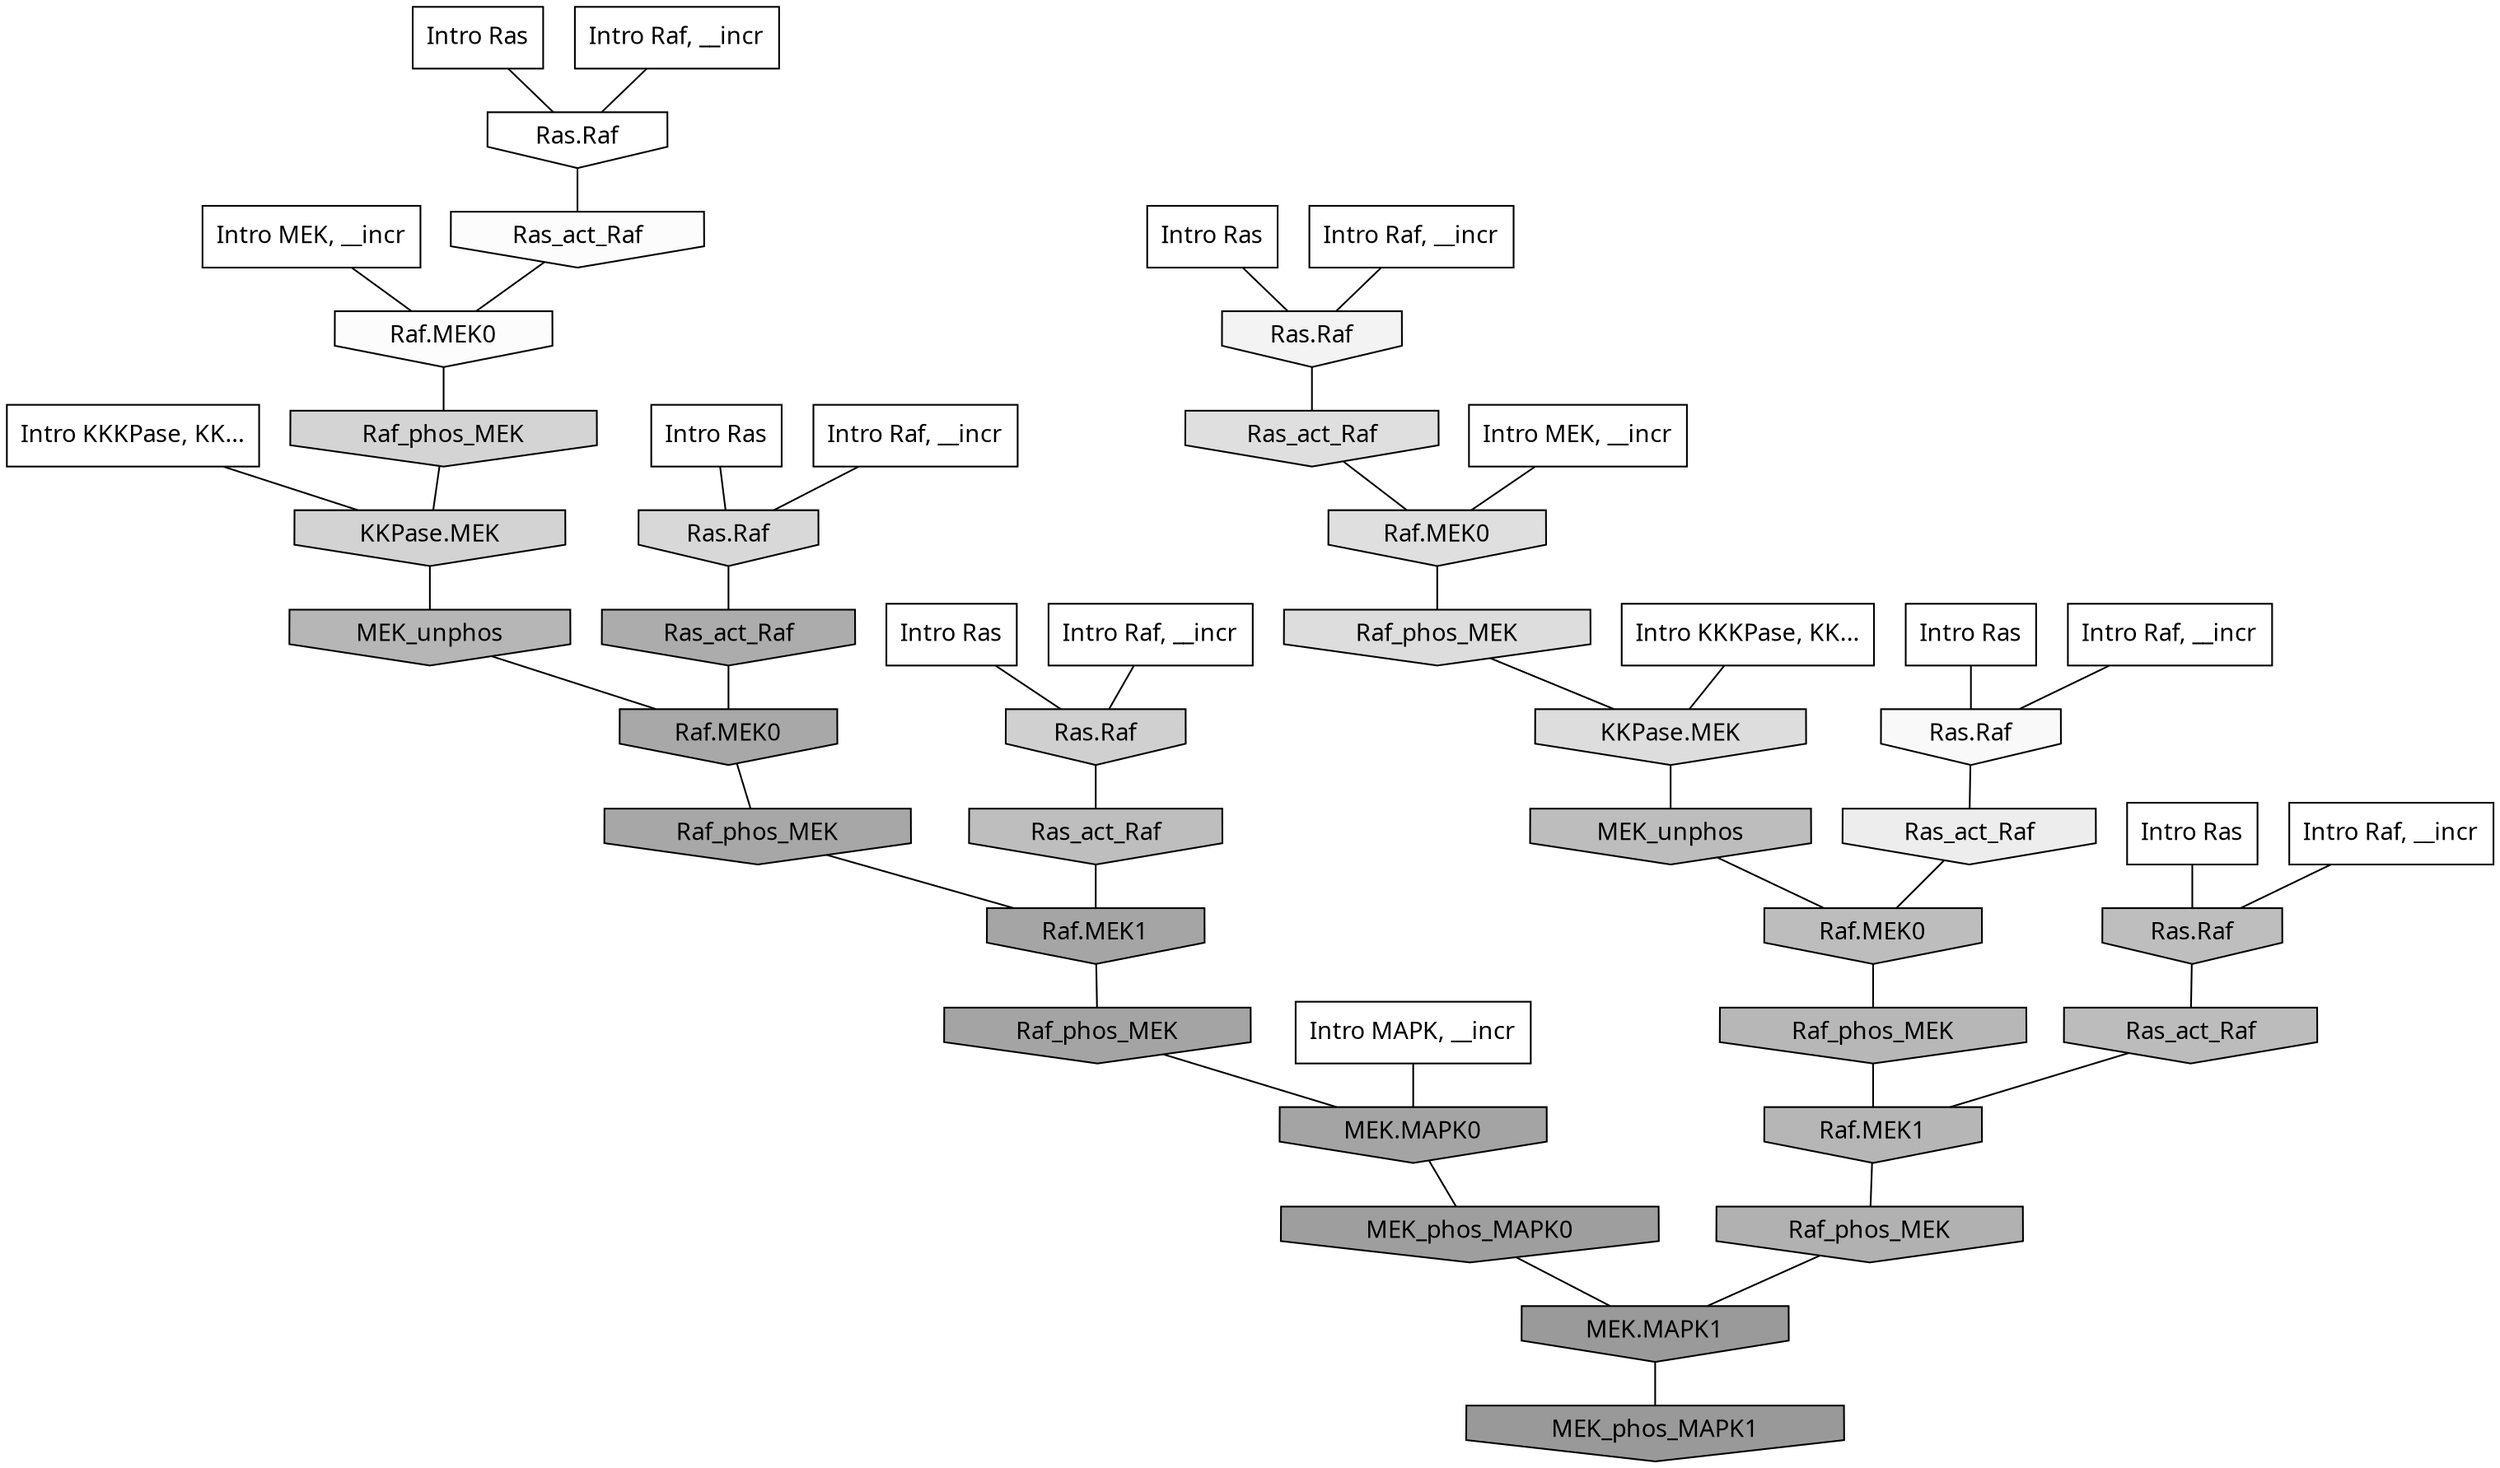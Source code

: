digraph G{
  rankdir="TB";
  ranksep=0.30;
  node [fontname="CMU Serif"];
  edge [fontname="CMU Serif"];
  
  7 [label="Intro Ras", shape=rectangle, style=filled, fillcolor="0.000 0.000 1.000"]
  
  26 [label="Intro Ras", shape=rectangle, style=filled, fillcolor="0.000 0.000 1.000"]
  
  31 [label="Intro Ras", shape=rectangle, style=filled, fillcolor="0.000 0.000 1.000"]
  
  44 [label="Intro Ras", shape=rectangle, style=filled, fillcolor="0.000 0.000 1.000"]
  
  45 [label="Intro Ras", shape=rectangle, style=filled, fillcolor="0.000 0.000 1.000"]
  
  48 [label="Intro Ras", shape=rectangle, style=filled, fillcolor="0.000 0.000 1.000"]
  
  128 [label="Intro Raf, __incr", shape=rectangle, style=filled, fillcolor="0.000 0.000 1.000"]
  
  140 [label="Intro Raf, __incr", shape=rectangle, style=filled, fillcolor="0.000 0.000 1.000"]
  
  206 [label="Intro Raf, __incr", shape=rectangle, style=filled, fillcolor="0.000 0.000 1.000"]
  
  943 [label="Intro Raf, __incr", shape=rectangle, style=filled, fillcolor="0.000 0.000 1.000"]
  
  994 [label="Intro Raf, __incr", shape=rectangle, style=filled, fillcolor="0.000 0.000 1.000"]
  
  1074 [label="Intro Raf, __incr", shape=rectangle, style=filled, fillcolor="0.000 0.000 1.000"]
  
  1753 [label="Intro MEK, __incr", shape=rectangle, style=filled, fillcolor="0.000 0.000 1.000"]
  
  2014 [label="Intro MEK, __incr", shape=rectangle, style=filled, fillcolor="0.000 0.000 1.000"]
  
  2640 [label="Intro MAPK, __incr", shape=rectangle, style=filled, fillcolor="0.000 0.000 1.000"]
  
  3143 [label="Intro KKKPase, KK...", shape=rectangle, style=filled, fillcolor="0.000 0.000 1.000"]
  
  3151 [label="Intro KKKPase, KK...", shape=rectangle, style=filled, fillcolor="0.000 0.000 1.000"]
  
  3268 [label="Ras.Raf", shape=invhouse, style=filled, fillcolor="0.000 0.000 1.000"]
  
  3400 [label="Ras_act_Raf", shape=invhouse, style=filled, fillcolor="0.000 0.000 0.985"]
  
  3403 [label="Raf.MEK0", shape=invhouse, style=filled, fillcolor="0.000 0.000 0.985"]
  
  3434 [label="Ras.Raf", shape=invhouse, style=filled, fillcolor="0.000 0.000 0.976"]
  
  3616 [label="Ras.Raf", shape=invhouse, style=filled, fillcolor="0.000 0.000 0.950"]
  
  3836 [label="Ras_act_Raf", shape=invhouse, style=filled, fillcolor="0.000 0.000 0.928"]
  
  4565 [label="Ras_act_Raf", shape=invhouse, style=filled, fillcolor="0.000 0.000 0.872"]
  
  4568 [label="Raf.MEK0", shape=invhouse, style=filled, fillcolor="0.000 0.000 0.872"]
  
  4641 [label="Raf_phos_MEK", shape=invhouse, style=filled, fillcolor="0.000 0.000 0.867"]
  
  4649 [label="KKPase.MEK", shape=invhouse, style=filled, fillcolor="0.000 0.000 0.867"]
  
  4995 [label="Ras.Raf", shape=invhouse, style=filled, fillcolor="0.000 0.000 0.844"]
  
  5177 [label="Raf_phos_MEK", shape=invhouse, style=filled, fillcolor="0.000 0.000 0.831"]
  
  5228 [label="KKPase.MEK", shape=invhouse, style=filled, fillcolor="0.000 0.000 0.828"]
  
  5458 [label="Ras.Raf", shape=invhouse, style=filled, fillcolor="0.000 0.000 0.815"]
  
  6691 [label="Ras_act_Raf", shape=invhouse, style=filled, fillcolor="0.000 0.000 0.746"]
  
  6755 [label="Ras.Raf", shape=invhouse, style=filled, fillcolor="0.000 0.000 0.744"]
  
  6846 [label="MEK_unphos", shape=invhouse, style=filled, fillcolor="0.000 0.000 0.740"]
  
  6853 [label="Raf.MEK0", shape=invhouse, style=filled, fillcolor="0.000 0.000 0.740"]
  
  6894 [label="Ras_act_Raf", shape=invhouse, style=filled, fillcolor="0.000 0.000 0.738"]
  
  7502 [label="Raf_phos_MEK", shape=invhouse, style=filled, fillcolor="0.000 0.000 0.716"]
  
  7589 [label="MEK_unphos", shape=invhouse, style=filled, fillcolor="0.000 0.000 0.713"]
  
  7606 [label="Raf.MEK1", shape=invhouse, style=filled, fillcolor="0.000 0.000 0.713"]
  
  8160 [label="Raf_phos_MEK", shape=invhouse, style=filled, fillcolor="0.000 0.000 0.694"]
  
  8792 [label="Ras_act_Raf", shape=invhouse, style=filled, fillcolor="0.000 0.000 0.672"]
  
  9275 [label="Raf.MEK0", shape=invhouse, style=filled, fillcolor="0.000 0.000 0.657"]
  
  9370 [label="Raf_phos_MEK", shape=invhouse, style=filled, fillcolor="0.000 0.000 0.655"]
  
  9680 [label="Raf.MEK1", shape=invhouse, style=filled, fillcolor="0.000 0.000 0.647"]
  
  9821 [label="Raf_phos_MEK", shape=invhouse, style=filled, fillcolor="0.000 0.000 0.644"]
  
  9823 [label="MEK.MAPK0", shape=invhouse, style=filled, fillcolor="0.000 0.000 0.644"]
  
  10896 [label="MEK_phos_MAPK0", shape=invhouse, style=filled, fillcolor="0.000 0.000 0.619"]
  
  11561 [label="MEK.MAPK1", shape=invhouse, style=filled, fillcolor="0.000 0.000 0.604"]
  
  11796 [label="MEK_phos_MAPK1", shape=invhouse, style=filled, fillcolor="0.000 0.000 0.600"]
  
  
  11561 -> 11796 [dir=none, color="0.000 0.000 0.000"] 
  10896 -> 11561 [dir=none, color="0.000 0.000 0.000"] 
  9823 -> 10896 [dir=none, color="0.000 0.000 0.000"] 
  9821 -> 9823 [dir=none, color="0.000 0.000 0.000"] 
  9680 -> 9821 [dir=none, color="0.000 0.000 0.000"] 
  9370 -> 9680 [dir=none, color="0.000 0.000 0.000"] 
  9275 -> 9370 [dir=none, color="0.000 0.000 0.000"] 
  8792 -> 9275 [dir=none, color="0.000 0.000 0.000"] 
  8160 -> 11561 [dir=none, color="0.000 0.000 0.000"] 
  7606 -> 8160 [dir=none, color="0.000 0.000 0.000"] 
  7589 -> 9275 [dir=none, color="0.000 0.000 0.000"] 
  7502 -> 7606 [dir=none, color="0.000 0.000 0.000"] 
  6894 -> 7606 [dir=none, color="0.000 0.000 0.000"] 
  6853 -> 7502 [dir=none, color="0.000 0.000 0.000"] 
  6846 -> 6853 [dir=none, color="0.000 0.000 0.000"] 
  6755 -> 6894 [dir=none, color="0.000 0.000 0.000"] 
  6691 -> 9680 [dir=none, color="0.000 0.000 0.000"] 
  5458 -> 6691 [dir=none, color="0.000 0.000 0.000"] 
  5228 -> 7589 [dir=none, color="0.000 0.000 0.000"] 
  5177 -> 5228 [dir=none, color="0.000 0.000 0.000"] 
  4995 -> 8792 [dir=none, color="0.000 0.000 0.000"] 
  4649 -> 6846 [dir=none, color="0.000 0.000 0.000"] 
  4641 -> 4649 [dir=none, color="0.000 0.000 0.000"] 
  4568 -> 4641 [dir=none, color="0.000 0.000 0.000"] 
  4565 -> 4568 [dir=none, color="0.000 0.000 0.000"] 
  3836 -> 6853 [dir=none, color="0.000 0.000 0.000"] 
  3616 -> 4565 [dir=none, color="0.000 0.000 0.000"] 
  3434 -> 3836 [dir=none, color="0.000 0.000 0.000"] 
  3403 -> 5177 [dir=none, color="0.000 0.000 0.000"] 
  3400 -> 3403 [dir=none, color="0.000 0.000 0.000"] 
  3268 -> 3400 [dir=none, color="0.000 0.000 0.000"] 
  3151 -> 4649 [dir=none, color="0.000 0.000 0.000"] 
  3143 -> 5228 [dir=none, color="0.000 0.000 0.000"] 
  2640 -> 9823 [dir=none, color="0.000 0.000 0.000"] 
  2014 -> 3403 [dir=none, color="0.000 0.000 0.000"] 
  1753 -> 4568 [dir=none, color="0.000 0.000 0.000"] 
  1074 -> 3268 [dir=none, color="0.000 0.000 0.000"] 
  994 -> 3616 [dir=none, color="0.000 0.000 0.000"] 
  943 -> 6755 [dir=none, color="0.000 0.000 0.000"] 
  206 -> 3434 [dir=none, color="0.000 0.000 0.000"] 
  140 -> 4995 [dir=none, color="0.000 0.000 0.000"] 
  128 -> 5458 [dir=none, color="0.000 0.000 0.000"] 
  48 -> 3268 [dir=none, color="0.000 0.000 0.000"] 
  45 -> 6755 [dir=none, color="0.000 0.000 0.000"] 
  44 -> 5458 [dir=none, color="0.000 0.000 0.000"] 
  31 -> 4995 [dir=none, color="0.000 0.000 0.000"] 
  26 -> 3434 [dir=none, color="0.000 0.000 0.000"] 
  7 -> 3616 [dir=none, color="0.000 0.000 0.000"] 
  
  }
